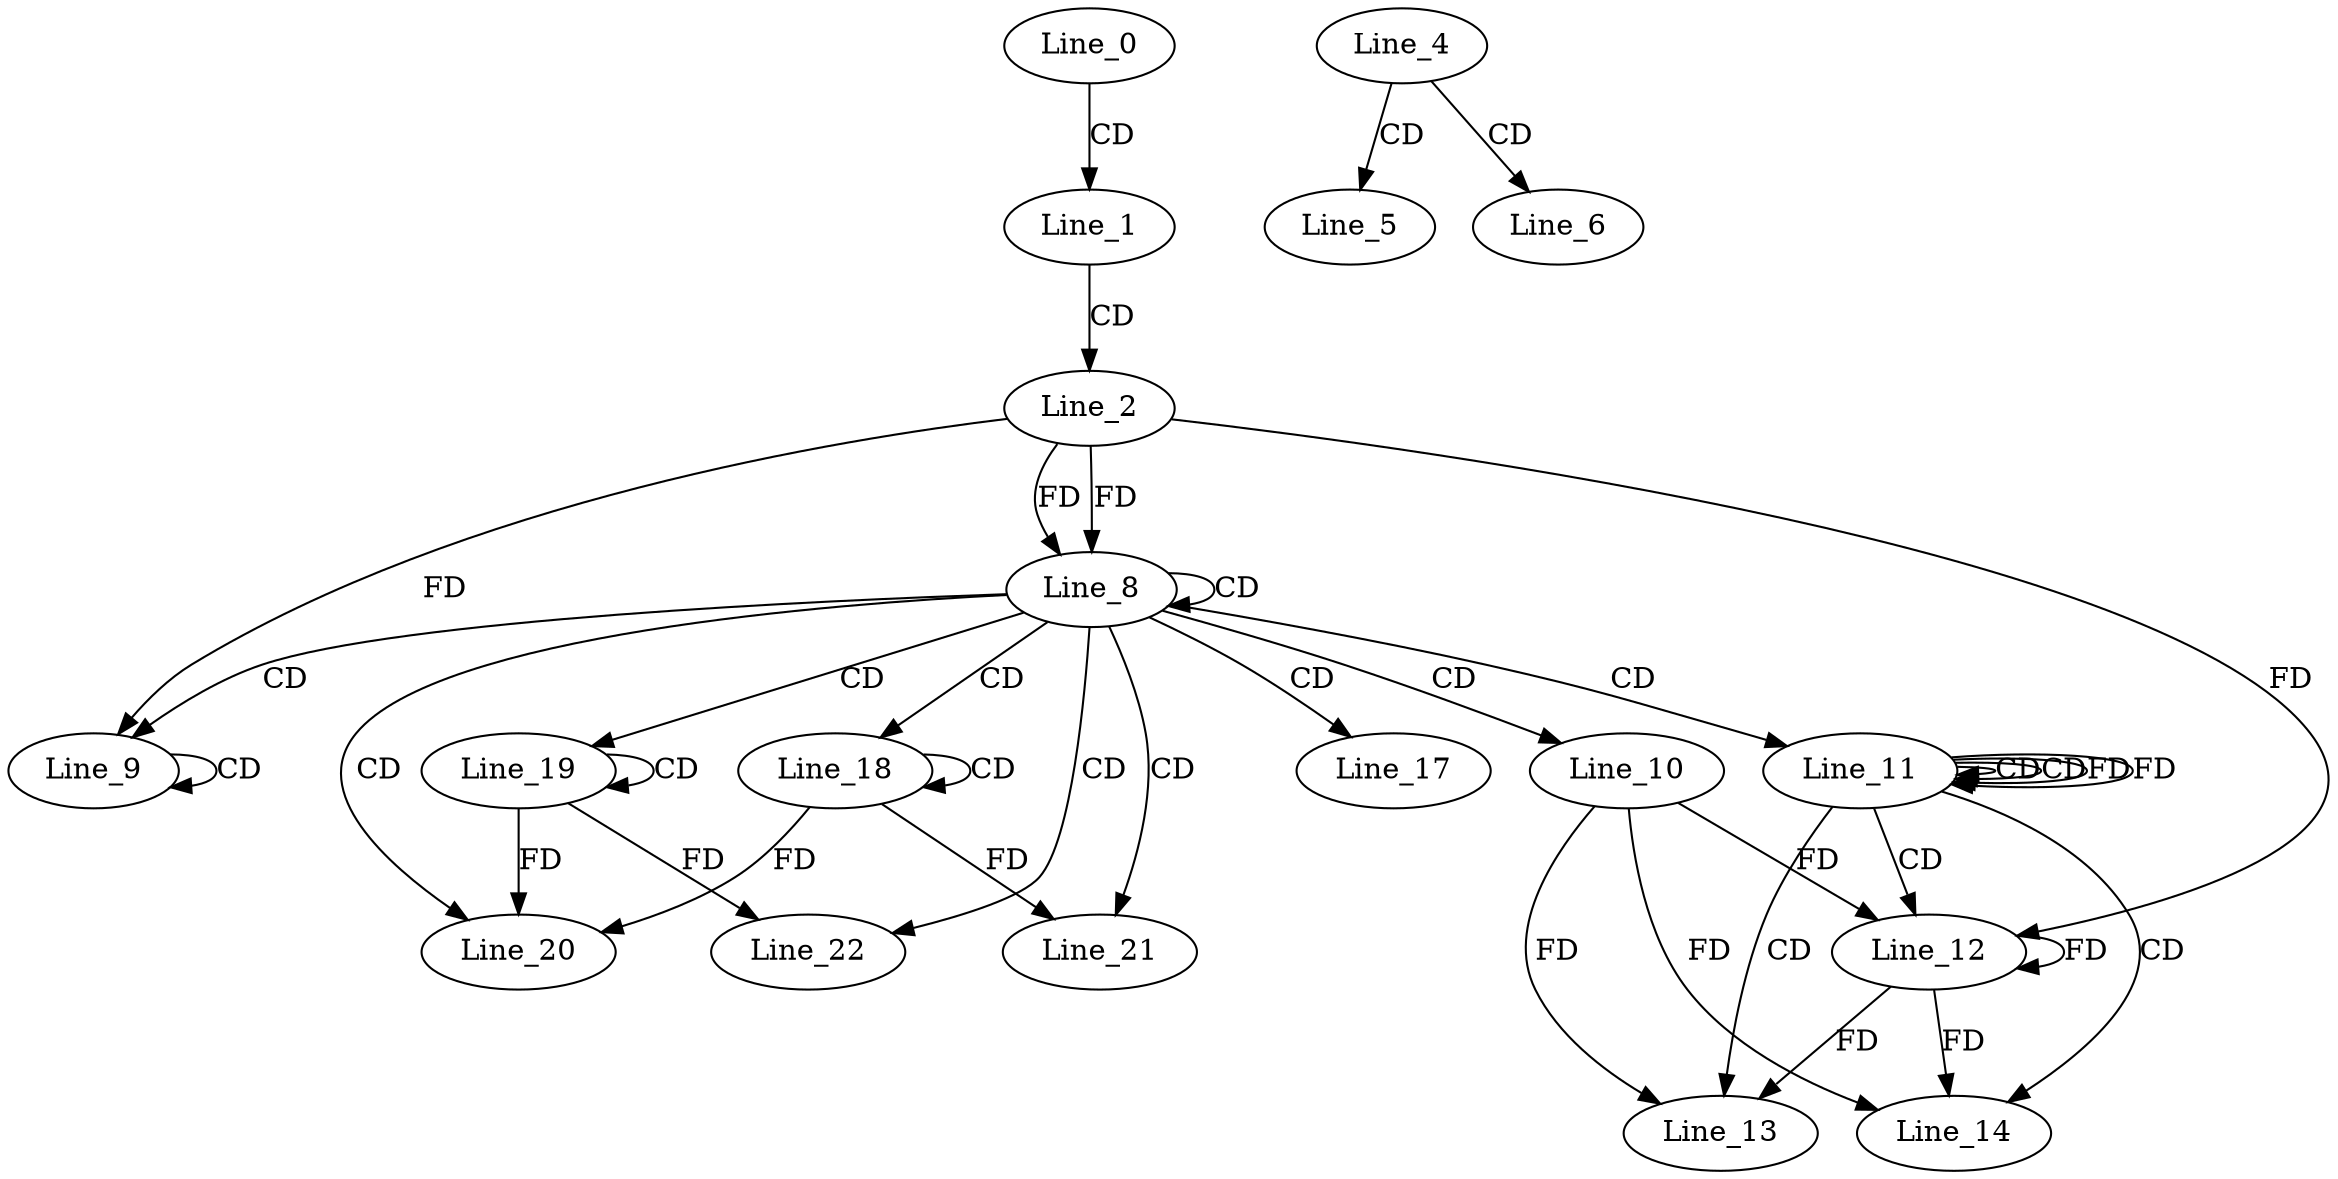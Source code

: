 digraph G {
  Line_0;
  Line_1;
  Line_2;
  Line_4;
  Line_5;
  Line_6;
  Line_8;
  Line_8;
  Line_9;
  Line_9;
  Line_10;
  Line_11;
  Line_11;
  Line_11;
  Line_12;
  Line_12;
  Line_13;
  Line_13;
  Line_14;
  Line_17;
  Line_18;
  Line_18;
  Line_19;
  Line_19;
  Line_20;
  Line_20;
  Line_21;
  Line_22;
  Line_0 -> Line_1 [ label="CD" ];
  Line_1 -> Line_2 [ label="CD" ];
  Line_4 -> Line_5 [ label="CD" ];
  Line_4 -> Line_6 [ label="CD" ];
  Line_2 -> Line_8 [ label="FD" ];
  Line_8 -> Line_8 [ label="CD" ];
  Line_2 -> Line_8 [ label="FD" ];
  Line_8 -> Line_9 [ label="CD" ];
  Line_9 -> Line_9 [ label="CD" ];
  Line_2 -> Line_9 [ label="FD" ];
  Line_8 -> Line_10 [ label="CD" ];
  Line_8 -> Line_11 [ label="CD" ];
  Line_11 -> Line_11 [ label="CD" ];
  Line_11 -> Line_11 [ label="CD" ];
  Line_11 -> Line_11 [ label="FD" ];
  Line_11 -> Line_12 [ label="CD" ];
  Line_12 -> Line_12 [ label="FD" ];
  Line_10 -> Line_12 [ label="FD" ];
  Line_2 -> Line_12 [ label="FD" ];
  Line_11 -> Line_13 [ label="CD" ];
  Line_12 -> Line_13 [ label="FD" ];
  Line_10 -> Line_13 [ label="FD" ];
  Line_11 -> Line_14 [ label="CD" ];
  Line_12 -> Line_14 [ label="FD" ];
  Line_10 -> Line_14 [ label="FD" ];
  Line_8 -> Line_17 [ label="CD" ];
  Line_8 -> Line_18 [ label="CD" ];
  Line_18 -> Line_18 [ label="CD" ];
  Line_8 -> Line_19 [ label="CD" ];
  Line_19 -> Line_19 [ label="CD" ];
  Line_8 -> Line_20 [ label="CD" ];
  Line_19 -> Line_20 [ label="FD" ];
  Line_18 -> Line_20 [ label="FD" ];
  Line_8 -> Line_21 [ label="CD" ];
  Line_18 -> Line_21 [ label="FD" ];
  Line_8 -> Line_22 [ label="CD" ];
  Line_19 -> Line_22 [ label="FD" ];
  Line_11 -> Line_11 [ label="FD" ];
}
